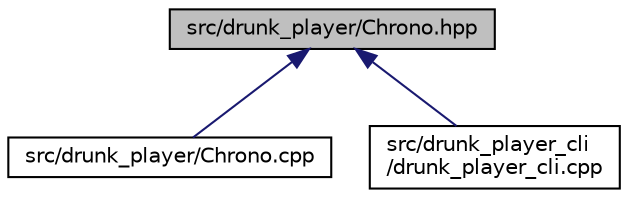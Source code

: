 digraph "src/drunk_player/Chrono.hpp"
{
  edge [fontname="Helvetica",fontsize="10",labelfontname="Helvetica",labelfontsize="10"];
  node [fontname="Helvetica",fontsize="10",shape=record];
  Node1 [label="src/drunk_player/Chrono.hpp",height=0.2,width=0.4,color="black", fillcolor="grey75", style="filled", fontcolor="black"];
  Node1 -> Node2 [dir="back",color="midnightblue",fontsize="10",style="solid",fontname="Helvetica"];
  Node2 [label="src/drunk_player/Chrono.cpp",height=0.2,width=0.4,color="black", fillcolor="white", style="filled",URL="$Chrono_8cpp.html"];
  Node1 -> Node3 [dir="back",color="midnightblue",fontsize="10",style="solid",fontname="Helvetica"];
  Node3 [label="src/drunk_player_cli\l/drunk_player_cli.cpp",height=0.2,width=0.4,color="black", fillcolor="white", style="filled",URL="$drunk__player__cli_8cpp.html"];
}
